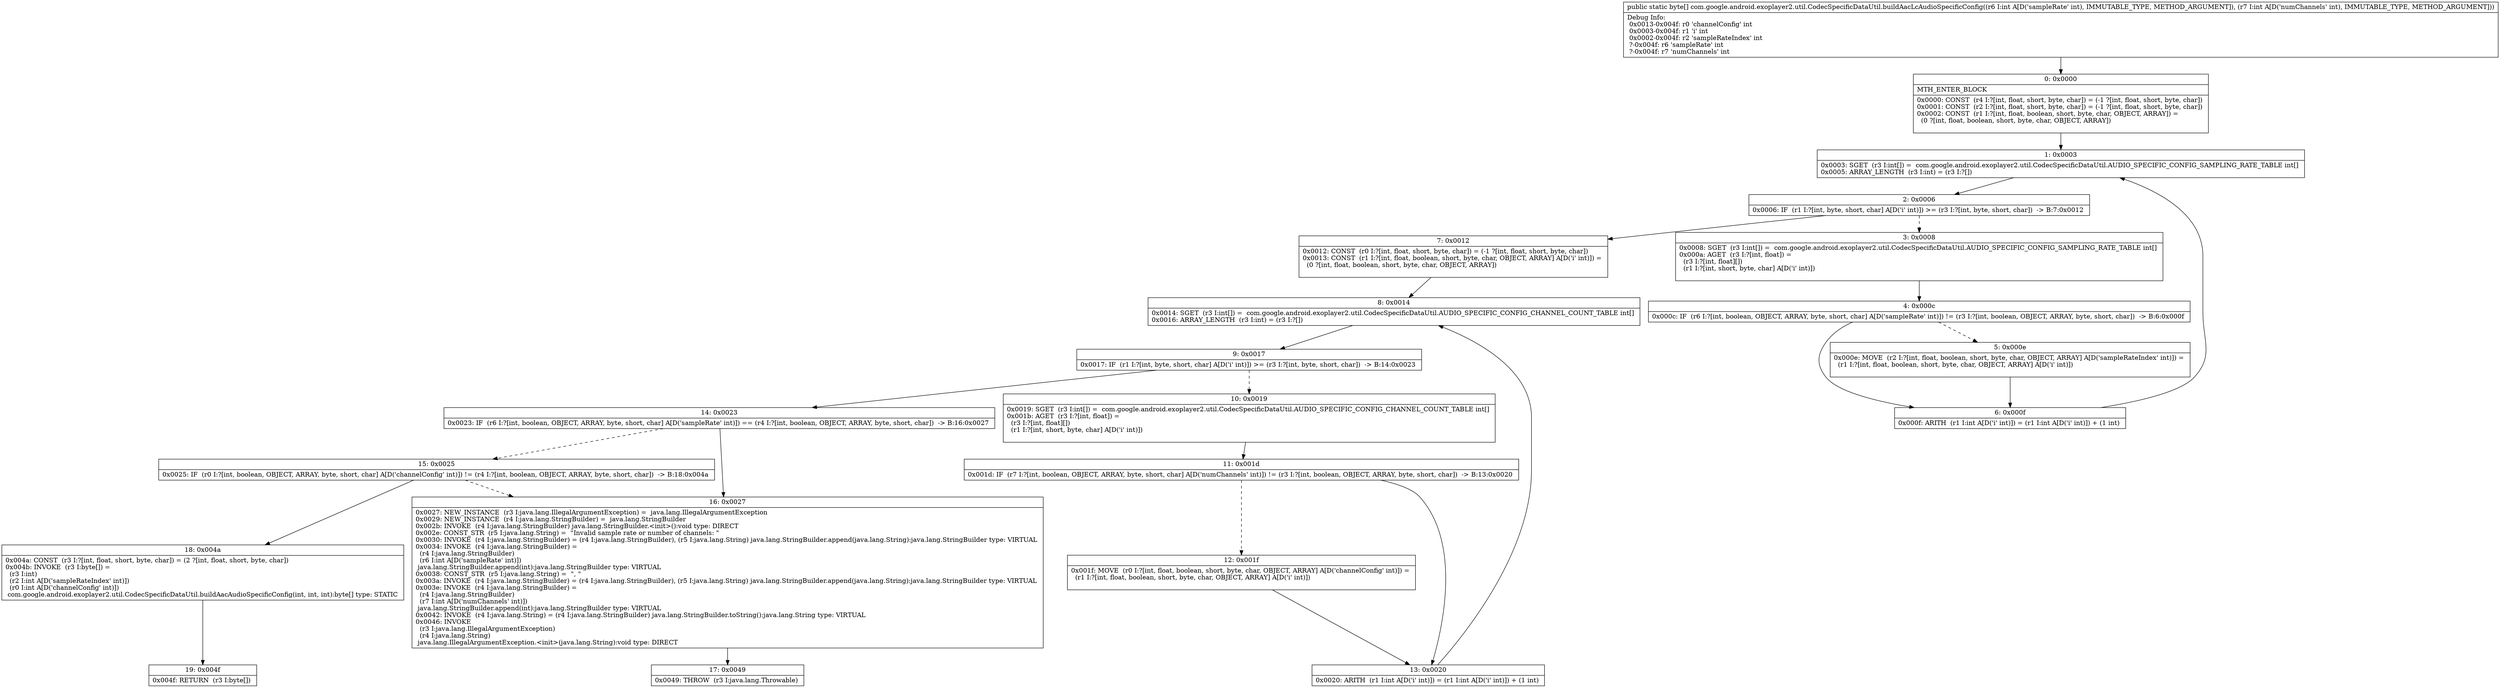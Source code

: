digraph "CFG forcom.google.android.exoplayer2.util.CodecSpecificDataUtil.buildAacLcAudioSpecificConfig(II)[B" {
Node_0 [shape=record,label="{0\:\ 0x0000|MTH_ENTER_BLOCK\l|0x0000: CONST  (r4 I:?[int, float, short, byte, char]) = (\-1 ?[int, float, short, byte, char]) \l0x0001: CONST  (r2 I:?[int, float, short, byte, char]) = (\-1 ?[int, float, short, byte, char]) \l0x0002: CONST  (r1 I:?[int, float, boolean, short, byte, char, OBJECT, ARRAY]) = \l  (0 ?[int, float, boolean, short, byte, char, OBJECT, ARRAY])\l \l}"];
Node_1 [shape=record,label="{1\:\ 0x0003|0x0003: SGET  (r3 I:int[]) =  com.google.android.exoplayer2.util.CodecSpecificDataUtil.AUDIO_SPECIFIC_CONFIG_SAMPLING_RATE_TABLE int[] \l0x0005: ARRAY_LENGTH  (r3 I:int) = (r3 I:?[]) \l}"];
Node_2 [shape=record,label="{2\:\ 0x0006|0x0006: IF  (r1 I:?[int, byte, short, char] A[D('i' int)]) \>= (r3 I:?[int, byte, short, char])  \-\> B:7:0x0012 \l}"];
Node_3 [shape=record,label="{3\:\ 0x0008|0x0008: SGET  (r3 I:int[]) =  com.google.android.exoplayer2.util.CodecSpecificDataUtil.AUDIO_SPECIFIC_CONFIG_SAMPLING_RATE_TABLE int[] \l0x000a: AGET  (r3 I:?[int, float]) = \l  (r3 I:?[int, float][])\l  (r1 I:?[int, short, byte, char] A[D('i' int)])\l \l}"];
Node_4 [shape=record,label="{4\:\ 0x000c|0x000c: IF  (r6 I:?[int, boolean, OBJECT, ARRAY, byte, short, char] A[D('sampleRate' int)]) != (r3 I:?[int, boolean, OBJECT, ARRAY, byte, short, char])  \-\> B:6:0x000f \l}"];
Node_5 [shape=record,label="{5\:\ 0x000e|0x000e: MOVE  (r2 I:?[int, float, boolean, short, byte, char, OBJECT, ARRAY] A[D('sampleRateIndex' int)]) = \l  (r1 I:?[int, float, boolean, short, byte, char, OBJECT, ARRAY] A[D('i' int)])\l \l}"];
Node_6 [shape=record,label="{6\:\ 0x000f|0x000f: ARITH  (r1 I:int A[D('i' int)]) = (r1 I:int A[D('i' int)]) + (1 int) \l}"];
Node_7 [shape=record,label="{7\:\ 0x0012|0x0012: CONST  (r0 I:?[int, float, short, byte, char]) = (\-1 ?[int, float, short, byte, char]) \l0x0013: CONST  (r1 I:?[int, float, boolean, short, byte, char, OBJECT, ARRAY] A[D('i' int)]) = \l  (0 ?[int, float, boolean, short, byte, char, OBJECT, ARRAY])\l \l}"];
Node_8 [shape=record,label="{8\:\ 0x0014|0x0014: SGET  (r3 I:int[]) =  com.google.android.exoplayer2.util.CodecSpecificDataUtil.AUDIO_SPECIFIC_CONFIG_CHANNEL_COUNT_TABLE int[] \l0x0016: ARRAY_LENGTH  (r3 I:int) = (r3 I:?[]) \l}"];
Node_9 [shape=record,label="{9\:\ 0x0017|0x0017: IF  (r1 I:?[int, byte, short, char] A[D('i' int)]) \>= (r3 I:?[int, byte, short, char])  \-\> B:14:0x0023 \l}"];
Node_10 [shape=record,label="{10\:\ 0x0019|0x0019: SGET  (r3 I:int[]) =  com.google.android.exoplayer2.util.CodecSpecificDataUtil.AUDIO_SPECIFIC_CONFIG_CHANNEL_COUNT_TABLE int[] \l0x001b: AGET  (r3 I:?[int, float]) = \l  (r3 I:?[int, float][])\l  (r1 I:?[int, short, byte, char] A[D('i' int)])\l \l}"];
Node_11 [shape=record,label="{11\:\ 0x001d|0x001d: IF  (r7 I:?[int, boolean, OBJECT, ARRAY, byte, short, char] A[D('numChannels' int)]) != (r3 I:?[int, boolean, OBJECT, ARRAY, byte, short, char])  \-\> B:13:0x0020 \l}"];
Node_12 [shape=record,label="{12\:\ 0x001f|0x001f: MOVE  (r0 I:?[int, float, boolean, short, byte, char, OBJECT, ARRAY] A[D('channelConfig' int)]) = \l  (r1 I:?[int, float, boolean, short, byte, char, OBJECT, ARRAY] A[D('i' int)])\l \l}"];
Node_13 [shape=record,label="{13\:\ 0x0020|0x0020: ARITH  (r1 I:int A[D('i' int)]) = (r1 I:int A[D('i' int)]) + (1 int) \l}"];
Node_14 [shape=record,label="{14\:\ 0x0023|0x0023: IF  (r6 I:?[int, boolean, OBJECT, ARRAY, byte, short, char] A[D('sampleRate' int)]) == (r4 I:?[int, boolean, OBJECT, ARRAY, byte, short, char])  \-\> B:16:0x0027 \l}"];
Node_15 [shape=record,label="{15\:\ 0x0025|0x0025: IF  (r0 I:?[int, boolean, OBJECT, ARRAY, byte, short, char] A[D('channelConfig' int)]) != (r4 I:?[int, boolean, OBJECT, ARRAY, byte, short, char])  \-\> B:18:0x004a \l}"];
Node_16 [shape=record,label="{16\:\ 0x0027|0x0027: NEW_INSTANCE  (r3 I:java.lang.IllegalArgumentException) =  java.lang.IllegalArgumentException \l0x0029: NEW_INSTANCE  (r4 I:java.lang.StringBuilder) =  java.lang.StringBuilder \l0x002b: INVOKE  (r4 I:java.lang.StringBuilder) java.lang.StringBuilder.\<init\>():void type: DIRECT \l0x002e: CONST_STR  (r5 I:java.lang.String) =  \"Invalid sample rate or number of channels: \" \l0x0030: INVOKE  (r4 I:java.lang.StringBuilder) = (r4 I:java.lang.StringBuilder), (r5 I:java.lang.String) java.lang.StringBuilder.append(java.lang.String):java.lang.StringBuilder type: VIRTUAL \l0x0034: INVOKE  (r4 I:java.lang.StringBuilder) = \l  (r4 I:java.lang.StringBuilder)\l  (r6 I:int A[D('sampleRate' int)])\l java.lang.StringBuilder.append(int):java.lang.StringBuilder type: VIRTUAL \l0x0038: CONST_STR  (r5 I:java.lang.String) =  \", \" \l0x003a: INVOKE  (r4 I:java.lang.StringBuilder) = (r4 I:java.lang.StringBuilder), (r5 I:java.lang.String) java.lang.StringBuilder.append(java.lang.String):java.lang.StringBuilder type: VIRTUAL \l0x003e: INVOKE  (r4 I:java.lang.StringBuilder) = \l  (r4 I:java.lang.StringBuilder)\l  (r7 I:int A[D('numChannels' int)])\l java.lang.StringBuilder.append(int):java.lang.StringBuilder type: VIRTUAL \l0x0042: INVOKE  (r4 I:java.lang.String) = (r4 I:java.lang.StringBuilder) java.lang.StringBuilder.toString():java.lang.String type: VIRTUAL \l0x0046: INVOKE  \l  (r3 I:java.lang.IllegalArgumentException)\l  (r4 I:java.lang.String)\l java.lang.IllegalArgumentException.\<init\>(java.lang.String):void type: DIRECT \l}"];
Node_17 [shape=record,label="{17\:\ 0x0049|0x0049: THROW  (r3 I:java.lang.Throwable) \l}"];
Node_18 [shape=record,label="{18\:\ 0x004a|0x004a: CONST  (r3 I:?[int, float, short, byte, char]) = (2 ?[int, float, short, byte, char]) \l0x004b: INVOKE  (r3 I:byte[]) = \l  (r3 I:int)\l  (r2 I:int A[D('sampleRateIndex' int)])\l  (r0 I:int A[D('channelConfig' int)])\l com.google.android.exoplayer2.util.CodecSpecificDataUtil.buildAacAudioSpecificConfig(int, int, int):byte[] type: STATIC \l}"];
Node_19 [shape=record,label="{19\:\ 0x004f|0x004f: RETURN  (r3 I:byte[]) \l}"];
MethodNode[shape=record,label="{public static byte[] com.google.android.exoplayer2.util.CodecSpecificDataUtil.buildAacLcAudioSpecificConfig((r6 I:int A[D('sampleRate' int), IMMUTABLE_TYPE, METHOD_ARGUMENT]), (r7 I:int A[D('numChannels' int), IMMUTABLE_TYPE, METHOD_ARGUMENT]))  | Debug Info:\l  0x0013\-0x004f: r0 'channelConfig' int\l  0x0003\-0x004f: r1 'i' int\l  0x0002\-0x004f: r2 'sampleRateIndex' int\l  ?\-0x004f: r6 'sampleRate' int\l  ?\-0x004f: r7 'numChannels' int\l}"];
MethodNode -> Node_0;
Node_0 -> Node_1;
Node_1 -> Node_2;
Node_2 -> Node_3[style=dashed];
Node_2 -> Node_7;
Node_3 -> Node_4;
Node_4 -> Node_5[style=dashed];
Node_4 -> Node_6;
Node_5 -> Node_6;
Node_6 -> Node_1;
Node_7 -> Node_8;
Node_8 -> Node_9;
Node_9 -> Node_10[style=dashed];
Node_9 -> Node_14;
Node_10 -> Node_11;
Node_11 -> Node_12[style=dashed];
Node_11 -> Node_13;
Node_12 -> Node_13;
Node_13 -> Node_8;
Node_14 -> Node_15[style=dashed];
Node_14 -> Node_16;
Node_15 -> Node_16[style=dashed];
Node_15 -> Node_18;
Node_16 -> Node_17;
Node_18 -> Node_19;
}

